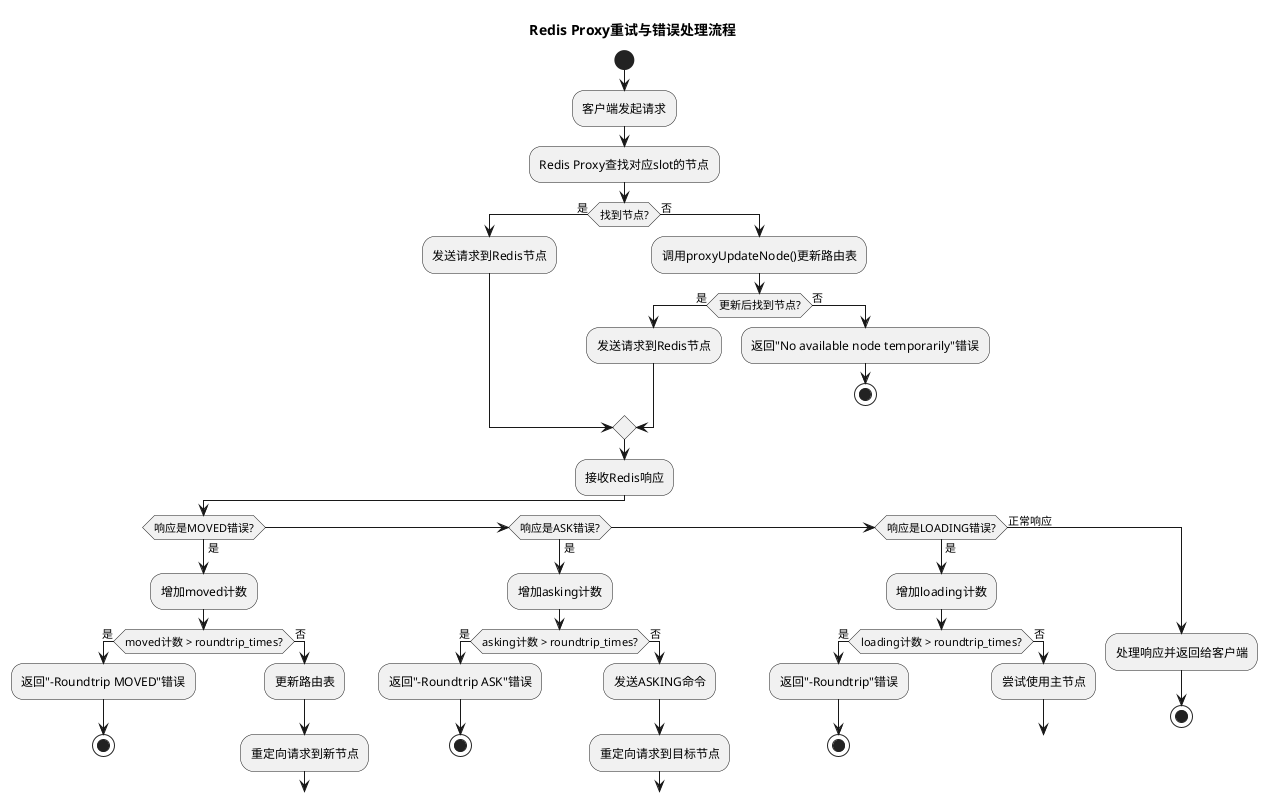 @startuml
title Redis Proxy重试与错误处理流程

start
:客户端发起请求;
:Redis Proxy查找对应slot的节点;

if (找到节点?) then (是)
  :发送请求到Redis节点;
else (否)
  :调用proxyUpdateNode()更新路由表;
  if (更新后找到节点?) then (是)
    :发送请求到Redis节点;
  else (否)
    :返回"No available node temporarily"错误;
    stop
  endif
endif

:接收Redis响应;

if (响应是MOVED错误?) then (是)
  :增加moved计数;
  if (moved计数 > roundtrip_times?) then (是)
    :返回"-Roundtrip MOVED"错误;
    stop
  else (否)
    :更新路由表;
    :重定向请求到新节点;
    goto 接收Redis响应;
  endif
elseif (响应是ASK错误?) then (是)
  :增加asking计数;
  if (asking计数 > roundtrip_times?) then (是)
    :返回"-Roundtrip ASK"错误;
    stop
  else (否)
    :发送ASKING命令;
    :重定向请求到目标节点;
    goto 接收Redis响应;
  endif
elseif (响应是LOADING错误?) then (是)
  :增加loading计数;
  if (loading计数 > roundtrip_times?) then (是)
    :返回"-Roundtrip"错误;
    stop
  else (否)
    :尝试使用主节点;
    goto 接收Redis响应;
  endif
else (正常响应)
  :处理响应并返回给客户端;
  stop
endif
@enduml 